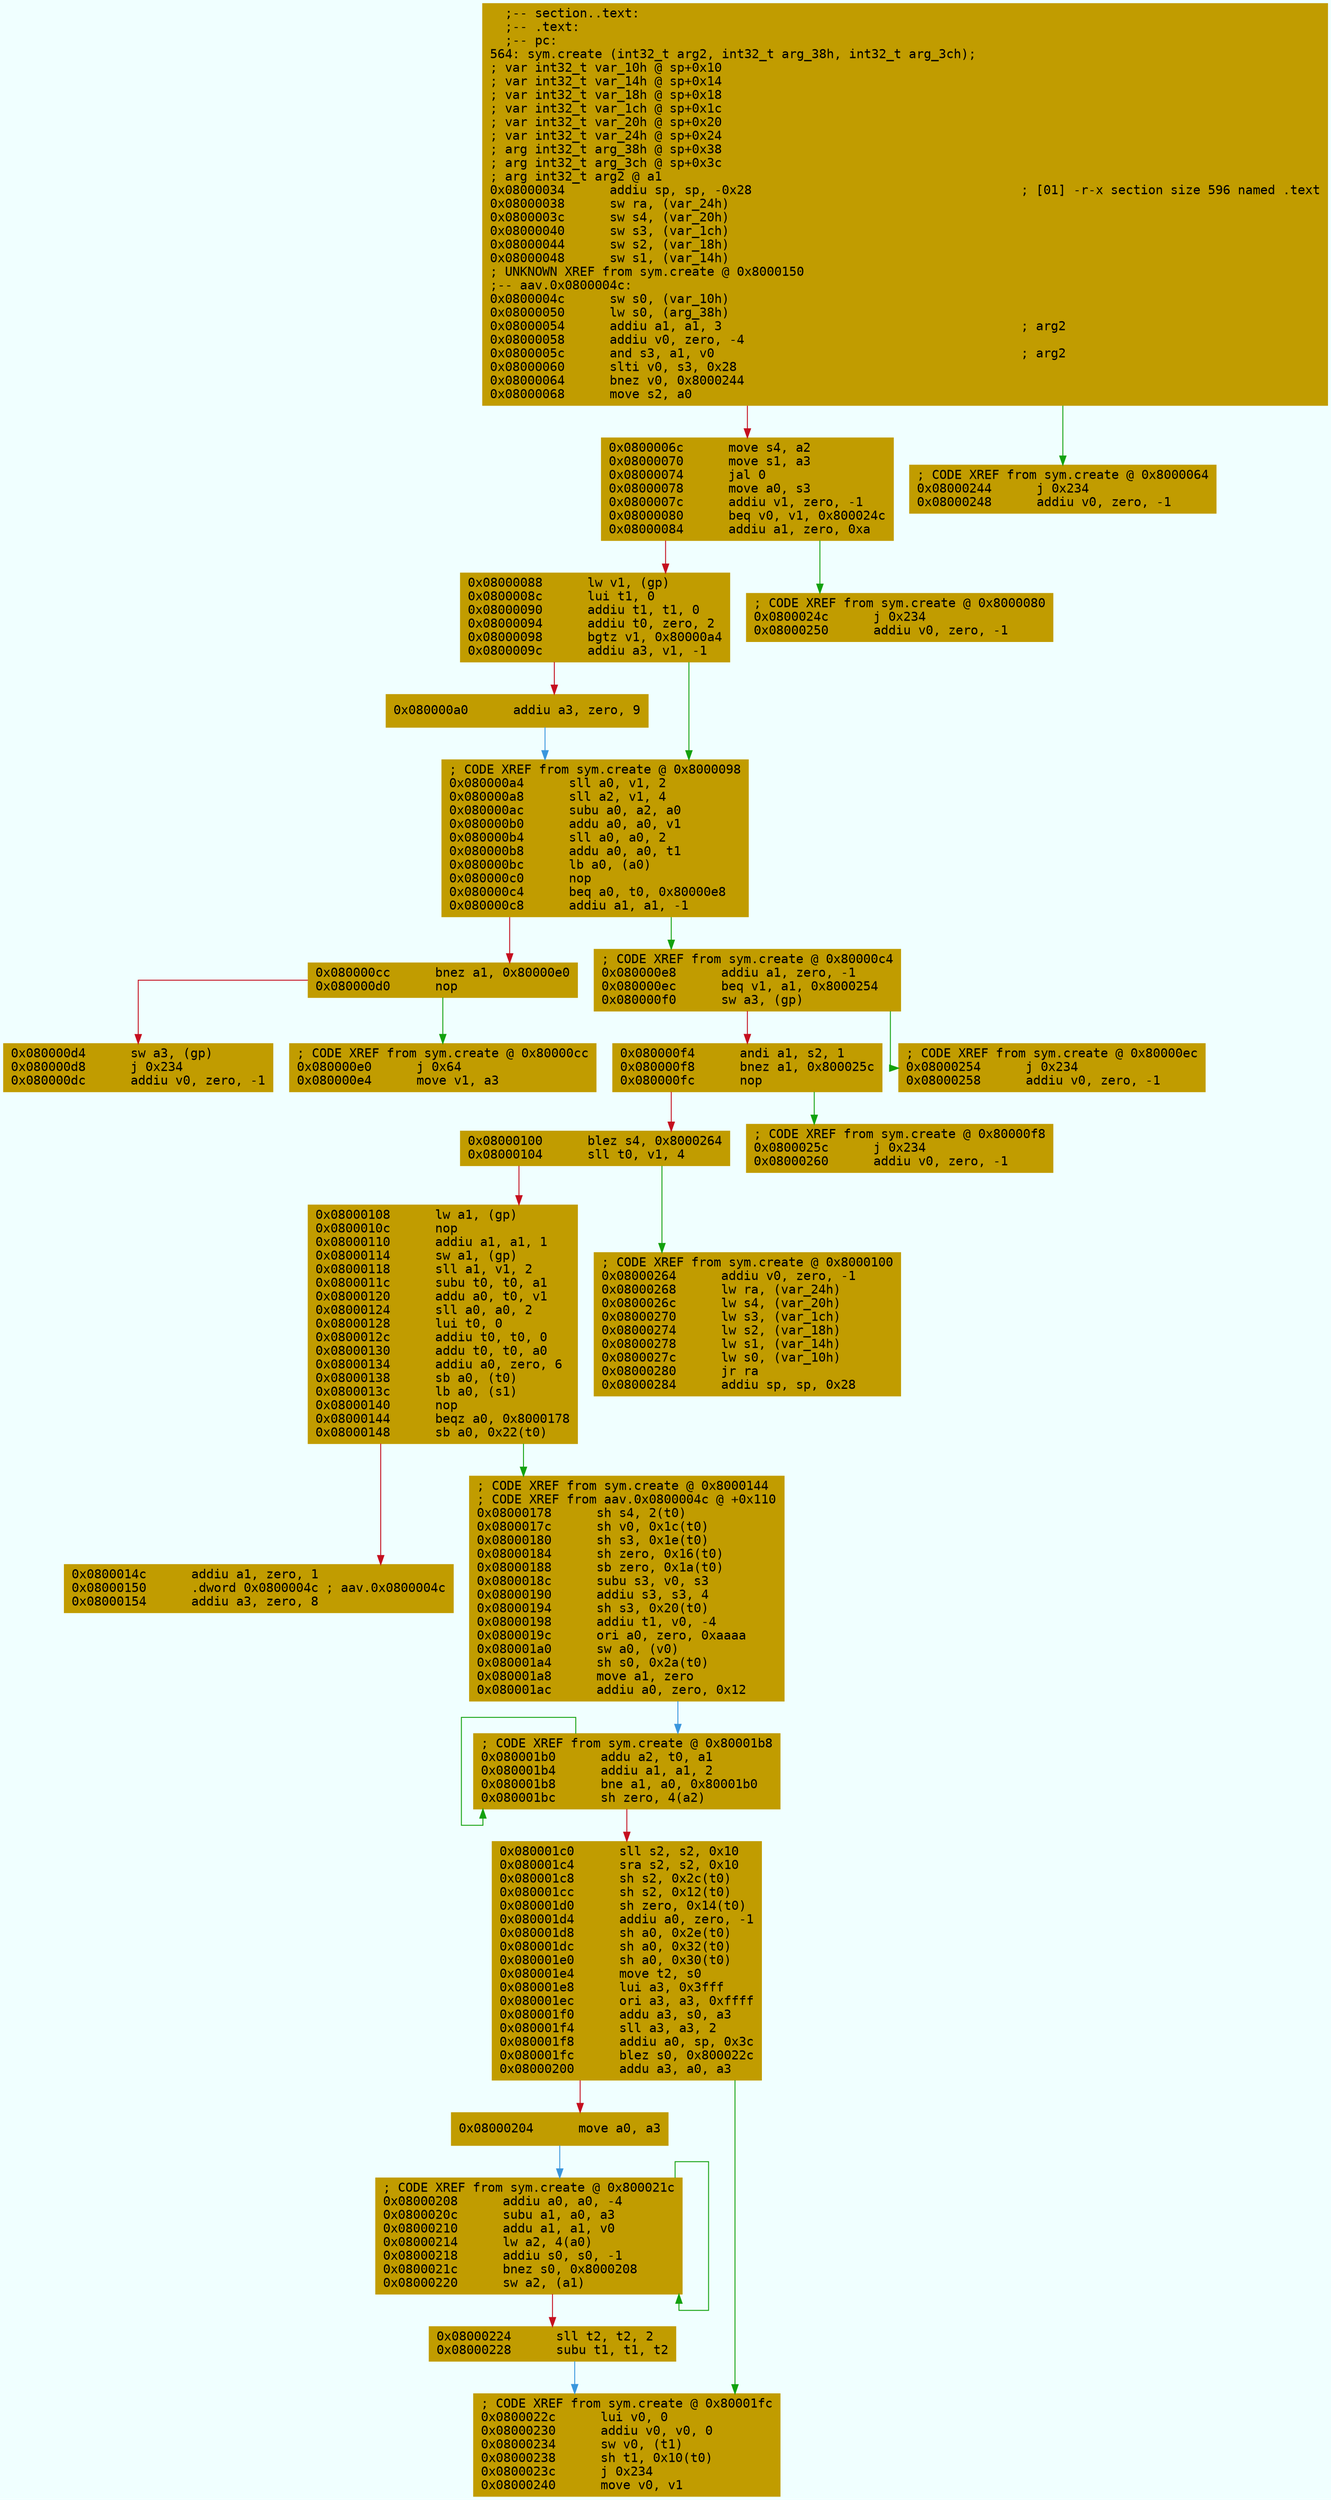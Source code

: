 digraph code {
	graph [bgcolor=azure fontsize=8 fontname="Courier" splines="ortho"];
	node [fillcolor=gray style=filled shape=box];
	edge [arrowhead="normal"];
	"0x08000034" [URL="sym.create/0x08000034", fillcolor="#c19c00",color="#c19c00", fontname="Courier",label="  ;-- section..text:\l  ;-- .text:\l  ;-- pc:\l564: sym.create (int32_t arg2, int32_t arg_38h, int32_t arg_3ch);\l; var int32_t var_10h @ sp+0x10\l; var int32_t var_14h @ sp+0x14\l; var int32_t var_18h @ sp+0x18\l; var int32_t var_1ch @ sp+0x1c\l; var int32_t var_20h @ sp+0x20\l; var int32_t var_24h @ sp+0x24\l; arg int32_t arg_38h @ sp+0x38\l; arg int32_t arg_3ch @ sp+0x3c\l; arg int32_t arg2 @ a1\l0x08000034      addiu sp, sp, -0x28                                    ; [01] -r-x section size 596 named .text\l0x08000038      sw ra, (var_24h)\l0x0800003c      sw s4, (var_20h)\l0x08000040      sw s3, (var_1ch)\l0x08000044      sw s2, (var_18h)\l0x08000048      sw s1, (var_14h)\l; UNKNOWN XREF from sym.create @ 0x8000150\l;-- aav.0x0800004c:\l0x0800004c      sw s0, (var_10h)\l0x08000050      lw s0, (arg_38h)\l0x08000054      addiu a1, a1, 3                                        ; arg2\l0x08000058      addiu v0, zero, -4\l0x0800005c      and s3, a1, v0                                         ; arg2\l0x08000060      slti v0, s3, 0x28\l0x08000064      bnez v0, 0x8000244\l0x08000068      move s2, a0\l"]
	"0x0800006c" [URL="sym.create/0x0800006c", fillcolor="#c19c00",color="#c19c00", fontname="Courier",label="0x0800006c      move s4, a2\l0x08000070      move s1, a3\l0x08000074      jal 0\l0x08000078      move a0, s3\l0x0800007c      addiu v1, zero, -1\l0x08000080      beq v0, v1, 0x800024c\l0x08000084      addiu a1, zero, 0xa\l"]
	"0x08000088" [URL="sym.create/0x08000088", fillcolor="#c19c00",color="#c19c00", fontname="Courier",label="0x08000088      lw v1, (gp)\l0x0800008c      lui t1, 0\l0x08000090      addiu t1, t1, 0\l0x08000094      addiu t0, zero, 2\l0x08000098      bgtz v1, 0x80000a4\l0x0800009c      addiu a3, v1, -1\l"]
	"0x080000a0" [URL="sym.create/0x080000a0", fillcolor="#c19c00",color="#c19c00", fontname="Courier",label="0x080000a0      addiu a3, zero, 9\l"]
	"0x080000a4" [URL="sym.create/0x080000a4", fillcolor="#c19c00",color="#c19c00", fontname="Courier",label="; CODE XREF from sym.create @ 0x8000098\l0x080000a4      sll a0, v1, 2\l0x080000a8      sll a2, v1, 4\l0x080000ac      subu a0, a2, a0\l0x080000b0      addu a0, a0, v1\l0x080000b4      sll a0, a0, 2\l0x080000b8      addu a0, a0, t1\l0x080000bc      lb a0, (a0)\l0x080000c0      nop\l0x080000c4      beq a0, t0, 0x80000e8\l0x080000c8      addiu a1, a1, -1\l"]
	"0x080000cc" [URL="sym.create/0x080000cc", fillcolor="#c19c00",color="#c19c00", fontname="Courier",label="0x080000cc      bnez a1, 0x80000e0\l0x080000d0      nop\l"]
	"0x080000d4" [URL="sym.create/0x080000d4", fillcolor="#c19c00",color="#c19c00", fontname="Courier",label="0x080000d4      sw a3, (gp)\l0x080000d8      j 0x234\l0x080000dc      addiu v0, zero, -1\l"]
	"0x080000e0" [URL="sym.create/0x080000e0", fillcolor="#c19c00",color="#c19c00", fontname="Courier",label="; CODE XREF from sym.create @ 0x80000cc\l0x080000e0      j 0x64\l0x080000e4      move v1, a3\l"]
	"0x080000e8" [URL="sym.create/0x080000e8", fillcolor="#c19c00",color="#c19c00", fontname="Courier",label="; CODE XREF from sym.create @ 0x80000c4\l0x080000e8      addiu a1, zero, -1\l0x080000ec      beq v1, a1, 0x8000254\l0x080000f0      sw a3, (gp)\l"]
	"0x080000f4" [URL="sym.create/0x080000f4", fillcolor="#c19c00",color="#c19c00", fontname="Courier",label="0x080000f4      andi a1, s2, 1\l0x080000f8      bnez a1, 0x800025c\l0x080000fc      nop\l"]
	"0x08000100" [URL="sym.create/0x08000100", fillcolor="#c19c00",color="#c19c00", fontname="Courier",label="0x08000100      blez s4, 0x8000264\l0x08000104      sll t0, v1, 4\l"]
	"0x08000108" [URL="sym.create/0x08000108", fillcolor="#c19c00",color="#c19c00", fontname="Courier",label="0x08000108      lw a1, (gp)\l0x0800010c      nop\l0x08000110      addiu a1, a1, 1\l0x08000114      sw a1, (gp)\l0x08000118      sll a1, v1, 2\l0x0800011c      subu t0, t0, a1\l0x08000120      addu a0, t0, v1\l0x08000124      sll a0, a0, 2\l0x08000128      lui t0, 0\l0x0800012c      addiu t0, t0, 0\l0x08000130      addu t0, t0, a0\l0x08000134      addiu a0, zero, 6\l0x08000138      sb a0, (t0)\l0x0800013c      lb a0, (s1)\l0x08000140      nop\l0x08000144      beqz a0, 0x8000178\l0x08000148      sb a0, 0x22(t0)\l"]
	"0x0800014c" [URL="sym.create/0x0800014c", fillcolor="#c19c00",color="#c19c00", fontname="Courier",label="0x0800014c      addiu a1, zero, 1\l0x08000150      .dword 0x0800004c ; aav.0x0800004c\l0x08000154      addiu a3, zero, 8\l"]
	"0x08000178" [URL="sym.create/0x08000178", fillcolor="#c19c00",color="#c19c00", fontname="Courier",label="; CODE XREF from sym.create @ 0x8000144\l; CODE XREF from aav.0x0800004c @ +0x110\l0x08000178      sh s4, 2(t0)\l0x0800017c      sh v0, 0x1c(t0)\l0x08000180      sh s3, 0x1e(t0)\l0x08000184      sh zero, 0x16(t0)\l0x08000188      sb zero, 0x1a(t0)\l0x0800018c      subu s3, v0, s3\l0x08000190      addiu s3, s3, 4\l0x08000194      sh s3, 0x20(t0)\l0x08000198      addiu t1, v0, -4\l0x0800019c      ori a0, zero, 0xaaaa\l0x080001a0      sw a0, (v0)\l0x080001a4      sh s0, 0x2a(t0)\l0x080001a8      move a1, zero\l0x080001ac      addiu a0, zero, 0x12\l"]
	"0x080001b0" [URL="sym.create/0x080001b0", fillcolor="#c19c00",color="#c19c00", fontname="Courier",label="; CODE XREF from sym.create @ 0x80001b8\l0x080001b0      addu a2, t0, a1\l0x080001b4      addiu a1, a1, 2\l0x080001b8      bne a1, a0, 0x80001b0\l0x080001bc      sh zero, 4(a2)\l"]
	"0x080001c0" [URL="sym.create/0x080001c0", fillcolor="#c19c00",color="#c19c00", fontname="Courier",label="0x080001c0      sll s2, s2, 0x10\l0x080001c4      sra s2, s2, 0x10\l0x080001c8      sh s2, 0x2c(t0)\l0x080001cc      sh s2, 0x12(t0)\l0x080001d0      sh zero, 0x14(t0)\l0x080001d4      addiu a0, zero, -1\l0x080001d8      sh a0, 0x2e(t0)\l0x080001dc      sh a0, 0x32(t0)\l0x080001e0      sh a0, 0x30(t0)\l0x080001e4      move t2, s0\l0x080001e8      lui a3, 0x3fff\l0x080001ec      ori a3, a3, 0xffff\l0x080001f0      addu a3, s0, a3\l0x080001f4      sll a3, a3, 2\l0x080001f8      addiu a0, sp, 0x3c\l0x080001fc      blez s0, 0x800022c\l0x08000200      addu a3, a0, a3\l"]
	"0x08000204" [URL="sym.create/0x08000204", fillcolor="#c19c00",color="#c19c00", fontname="Courier",label="0x08000204      move a0, a3\l"]
	"0x08000208" [URL="sym.create/0x08000208", fillcolor="#c19c00",color="#c19c00", fontname="Courier",label="; CODE XREF from sym.create @ 0x800021c\l0x08000208      addiu a0, a0, -4\l0x0800020c      subu a1, a0, a3\l0x08000210      addu a1, a1, v0\l0x08000214      lw a2, 4(a0)\l0x08000218      addiu s0, s0, -1\l0x0800021c      bnez s0, 0x8000208\l0x08000220      sw a2, (a1)\l"]
	"0x08000224" [URL="sym.create/0x08000224", fillcolor="#c19c00",color="#c19c00", fontname="Courier",label="0x08000224      sll t2, t2, 2\l0x08000228      subu t1, t1, t2\l"]
	"0x0800022c" [URL="sym.create/0x0800022c", fillcolor="#c19c00",color="#c19c00", fontname="Courier",label="; CODE XREF from sym.create @ 0x80001fc\l0x0800022c      lui v0, 0\l0x08000230      addiu v0, v0, 0\l0x08000234      sw v0, (t1)\l0x08000238      sh t1, 0x10(t0)\l0x0800023c      j 0x234\l0x08000240      move v0, v1\l"]
	"0x08000244" [URL="sym.create/0x08000244", fillcolor="#c19c00",color="#c19c00", fontname="Courier",label="; CODE XREF from sym.create @ 0x8000064\l0x08000244      j 0x234\l0x08000248      addiu v0, zero, -1\l"]
	"0x0800024c" [URL="sym.create/0x0800024c", fillcolor="#c19c00",color="#c19c00", fontname="Courier",label="; CODE XREF from sym.create @ 0x8000080\l0x0800024c      j 0x234\l0x08000250      addiu v0, zero, -1\l"]
	"0x08000254" [URL="sym.create/0x08000254", fillcolor="#c19c00",color="#c19c00", fontname="Courier",label="; CODE XREF from sym.create @ 0x80000ec\l0x08000254      j 0x234\l0x08000258      addiu v0, zero, -1\l"]
	"0x0800025c" [URL="sym.create/0x0800025c", fillcolor="#c19c00",color="#c19c00", fontname="Courier",label="; CODE XREF from sym.create @ 0x80000f8\l0x0800025c      j 0x234\l0x08000260      addiu v0, zero, -1\l"]
	"0x08000264" [URL="sym.create/0x08000264", fillcolor="#c19c00",color="#c19c00", fontname="Courier",label="; CODE XREF from sym.create @ 0x8000100\l0x08000264      addiu v0, zero, -1\l0x08000268      lw ra, (var_24h)\l0x0800026c      lw s4, (var_20h)\l0x08000270      lw s3, (var_1ch)\l0x08000274      lw s2, (var_18h)\l0x08000278      lw s1, (var_14h)\l0x0800027c      lw s0, (var_10h)\l0x08000280      jr ra\l0x08000284      addiu sp, sp, 0x28\l"]
        "0x08000034" -> "0x08000244" [color="#13a10e"];
        "0x08000034" -> "0x0800006c" [color="#c50f1f"];
        "0x0800006c" -> "0x0800024c" [color="#13a10e"];
        "0x0800006c" -> "0x08000088" [color="#c50f1f"];
        "0x08000088" -> "0x080000a4" [color="#13a10e"];
        "0x08000088" -> "0x080000a0" [color="#c50f1f"];
        "0x080000a0" -> "0x080000a4" [color="#3a96dd"];
        "0x080000a4" -> "0x080000e8" [color="#13a10e"];
        "0x080000a4" -> "0x080000cc" [color="#c50f1f"];
        "0x080000cc" -> "0x080000e0" [color="#13a10e"];
        "0x080000cc" -> "0x080000d4" [color="#c50f1f"];
        "0x080000e8" -> "0x08000254" [color="#13a10e"];
        "0x080000e8" -> "0x080000f4" [color="#c50f1f"];
        "0x080000f4" -> "0x0800025c" [color="#13a10e"];
        "0x080000f4" -> "0x08000100" [color="#c50f1f"];
        "0x08000100" -> "0x08000264" [color="#13a10e"];
        "0x08000100" -> "0x08000108" [color="#c50f1f"];
        "0x08000108" -> "0x08000178" [color="#13a10e"];
        "0x08000108" -> "0x0800014c" [color="#c50f1f"];
        "0x08000178" -> "0x080001b0" [color="#3a96dd"];
        "0x080001b0" -> "0x080001b0" [color="#13a10e"];
        "0x080001b0" -> "0x080001c0" [color="#c50f1f"];
        "0x080001c0" -> "0x0800022c" [color="#13a10e"];
        "0x080001c0" -> "0x08000204" [color="#c50f1f"];
        "0x08000204" -> "0x08000208" [color="#3a96dd"];
        "0x08000208" -> "0x08000208" [color="#13a10e"];
        "0x08000208" -> "0x08000224" [color="#c50f1f"];
        "0x08000224" -> "0x0800022c" [color="#3a96dd"];
}
